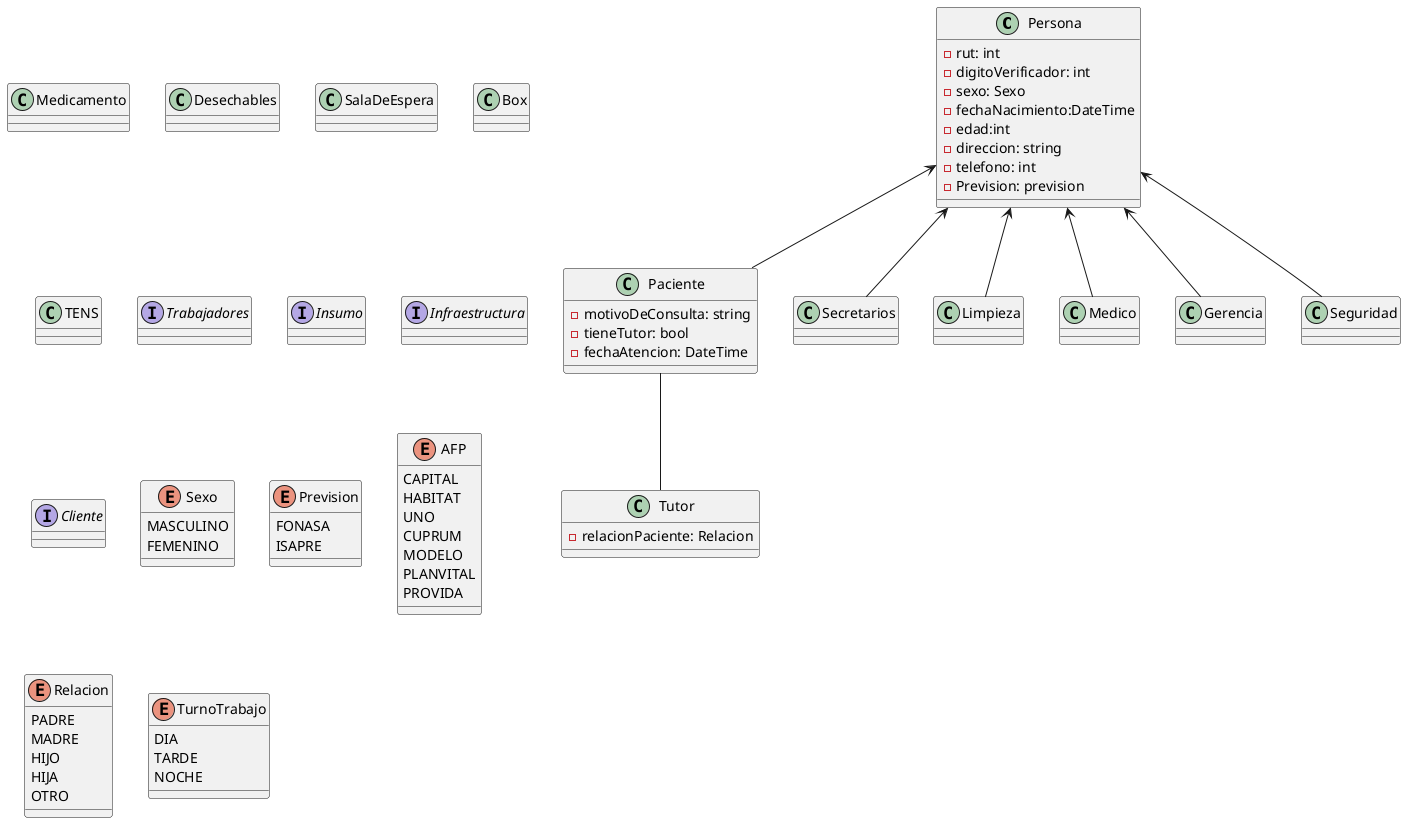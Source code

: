 @startuml clinicaApp
class Persona{
    - rut: int
    - digitoVerificador: int
    - sexo: Sexo
    - fechaNacimiento:DateTime
    - edad:int
    - direccion: string
    - telefono: int 
    - Prevision: prevision
}
class Paciente{
    - motivoDeConsulta: string 
    - tieneTutor: bool
    - fechaAtencion: DateTime
}
class Tutor{
    - relacionPaciente: Relacion
}
class Secretarios{}
class Limpieza{}
class Medico{

}
class Gerencia{}
class Medicamento {}
class Desechables {}
class SalaDeEspera {}
class Box{}
class TENS{}
class Seguridad{}

interface Trabajadores{}
interface Insumo {}
interface Infraestructura{}
interface Cliente{}

enum Sexo{
    MASCULINO
    FEMENINO
}
enum Prevision{
    FONASA
    ISAPRE
}

enum AFP{
    CAPITAL
    HABITAT
    UNO
    CUPRUM
    MODELO
    PLANVITAL
    PROVIDA
}
enum Relacion{
    PADRE
    MADRE
    HIJO
    HIJA
    OTRO
}
enum TurnoTrabajo{
    DIA
    TARDE
    NOCHE
}

'Relaciones 
'Herencias
Persona<-- Paciente 
Persona<-- Secretarios 
Persona<-- Limpieza 
Persona<-- Medico 
Persona<-- Gerencia 
Persona<-- Seguridad 
'Asociaciones
Paciente -- Tutor
@enduml

